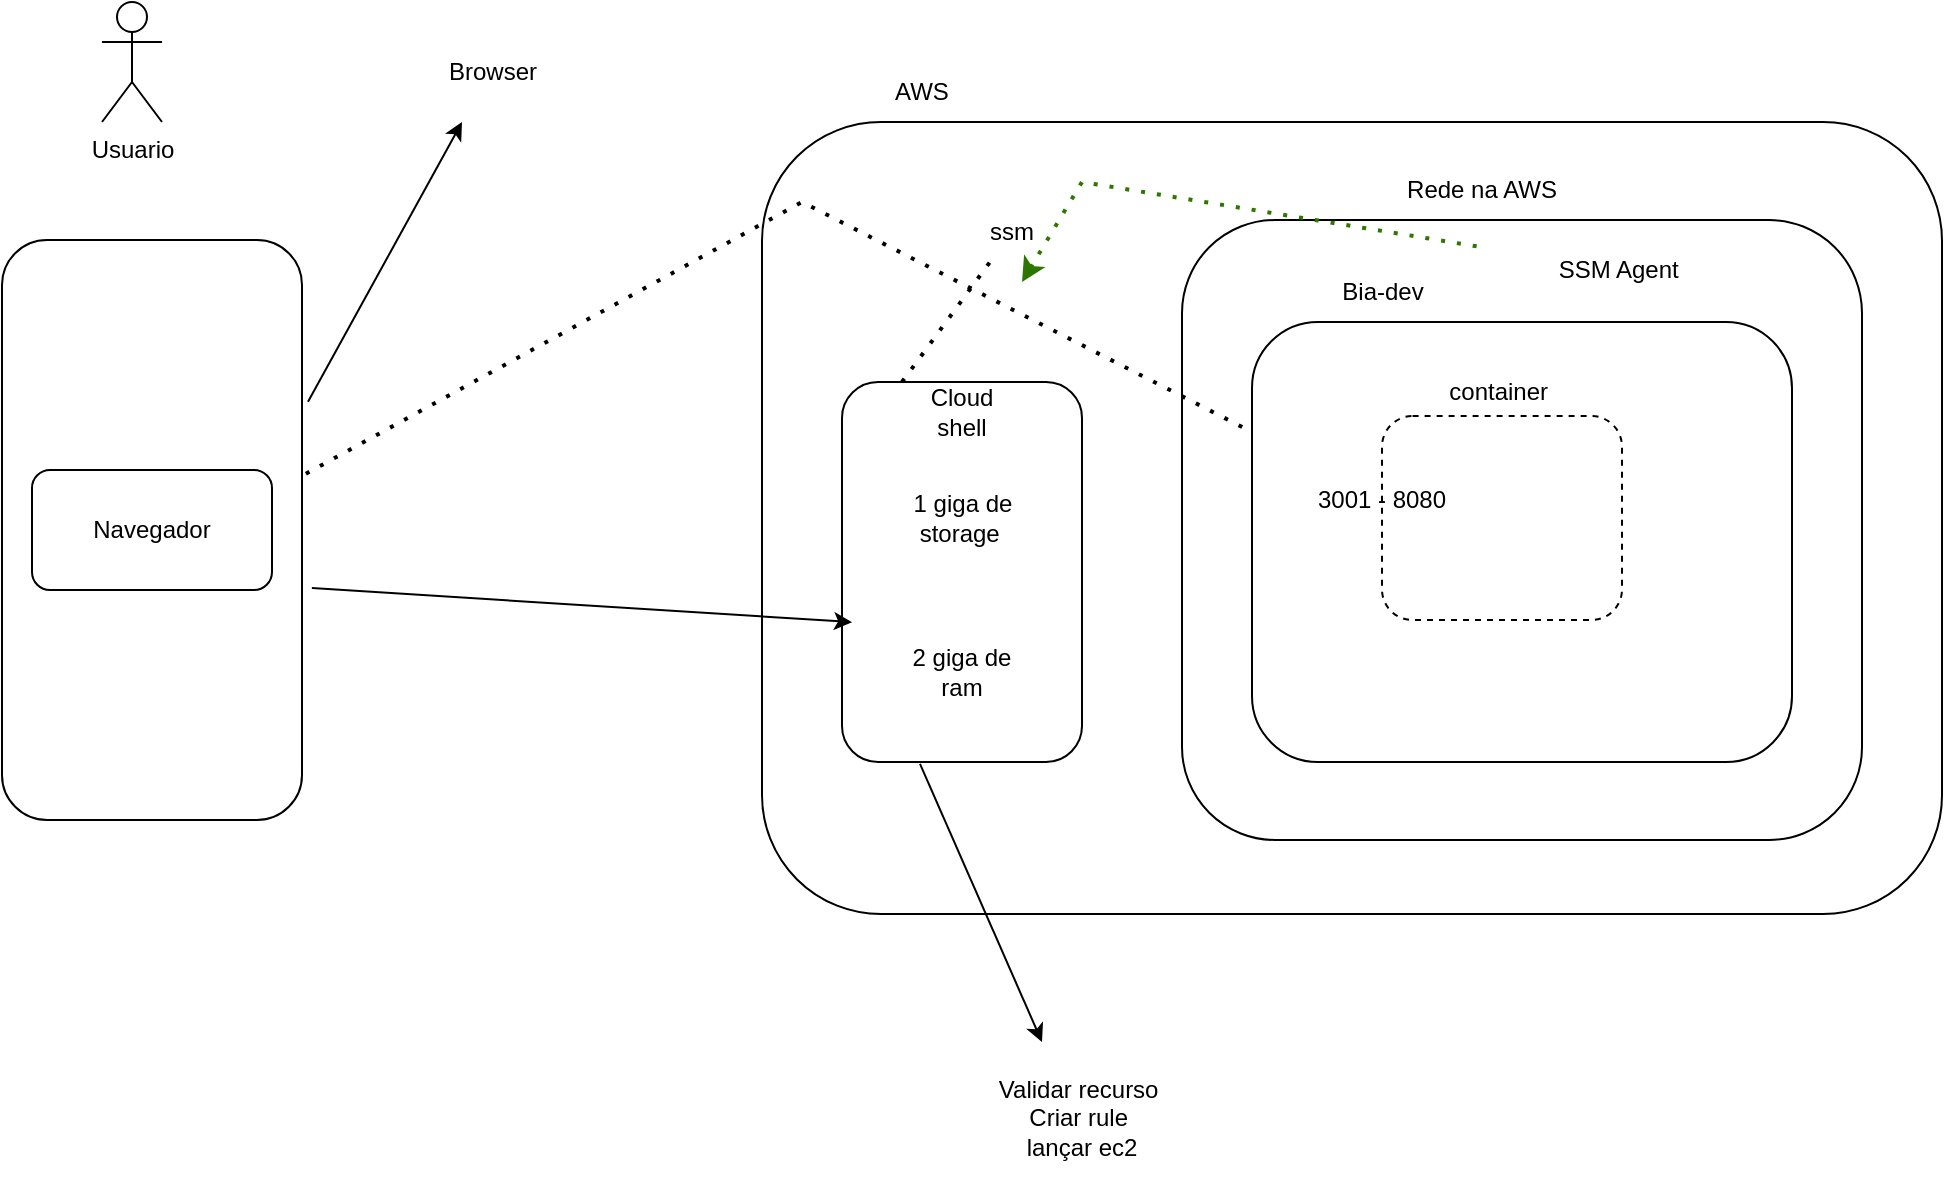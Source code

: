 <mxfile version="25.0.2">
  <diagram name="Provisionamento na aws" id="cRvSbZMj0kVbqhlh-2Od">
    <mxGraphModel dx="2056" dy="836" grid="1" gridSize="10" guides="1" tooltips="1" connect="1" arrows="1" fold="1" page="1" pageScale="1" pageWidth="1169" pageHeight="827" math="0" shadow="0">
      <root>
        <mxCell id="0" />
        <mxCell id="1" parent="0" />
        <mxCell id="S9O7igzcls7aCkLc2M0E-1" value="" style="rounded=1;whiteSpace=wrap;html=1;" vertex="1" parent="1">
          <mxGeometry x="80" y="269" width="150" height="290" as="geometry" />
        </mxCell>
        <mxCell id="S9O7igzcls7aCkLc2M0E-2" value="Navegador" style="rounded=1;whiteSpace=wrap;html=1;" vertex="1" parent="1">
          <mxGeometry x="95" y="384" width="120" height="60" as="geometry" />
        </mxCell>
        <mxCell id="S9O7igzcls7aCkLc2M0E-3" value="Usuario" style="shape=umlActor;verticalLabelPosition=bottom;verticalAlign=top;html=1;outlineConnect=0;" vertex="1" parent="1">
          <mxGeometry x="130" y="150" width="30" height="60" as="geometry" />
        </mxCell>
        <mxCell id="S9O7igzcls7aCkLc2M0E-4" value="" style="endArrow=classic;html=1;rounded=0;exitX=1.02;exitY=0.279;exitDx=0;exitDy=0;exitPerimeter=0;" edge="1" parent="1" source="S9O7igzcls7aCkLc2M0E-1">
          <mxGeometry width="50" height="50" relative="1" as="geometry">
            <mxPoint x="320" y="270" as="sourcePoint" />
            <mxPoint x="310" y="210" as="targetPoint" />
          </mxGeometry>
        </mxCell>
        <mxCell id="S9O7igzcls7aCkLc2M0E-5" value="Browser" style="text;html=1;align=center;verticalAlign=middle;resizable=0;points=[];autosize=1;strokeColor=none;fillColor=none;" vertex="1" parent="1">
          <mxGeometry x="290" y="170" width="70" height="30" as="geometry" />
        </mxCell>
        <mxCell id="S9O7igzcls7aCkLc2M0E-6" value="" style="rounded=1;whiteSpace=wrap;html=1;" vertex="1" parent="1">
          <mxGeometry x="460" y="210" width="590" height="396" as="geometry" />
        </mxCell>
        <mxCell id="S9O7igzcls7aCkLc2M0E-7" value="AWS" style="text;html=1;align=center;verticalAlign=middle;whiteSpace=wrap;rounded=0;" vertex="1" parent="1">
          <mxGeometry x="510" y="180" width="60" height="30" as="geometry" />
        </mxCell>
        <mxCell id="S9O7igzcls7aCkLc2M0E-8" value="" style="rounded=1;whiteSpace=wrap;html=1;" vertex="1" parent="1">
          <mxGeometry x="670" y="259" width="340" height="310" as="geometry" />
        </mxCell>
        <mxCell id="S9O7igzcls7aCkLc2M0E-9" value="Rede na AWS" style="text;html=1;align=center;verticalAlign=middle;whiteSpace=wrap;rounded=0;" vertex="1" parent="1">
          <mxGeometry x="740" y="229" width="160" height="30" as="geometry" />
        </mxCell>
        <mxCell id="S9O7igzcls7aCkLc2M0E-10" value="" style="rounded=1;whiteSpace=wrap;html=1;" vertex="1" parent="1">
          <mxGeometry x="500" y="340" width="120" height="190" as="geometry" />
        </mxCell>
        <mxCell id="S9O7igzcls7aCkLc2M0E-11" value="Cloud shell" style="text;html=1;align=center;verticalAlign=middle;whiteSpace=wrap;rounded=0;" vertex="1" parent="1">
          <mxGeometry x="530" y="340" width="60" height="30" as="geometry" />
        </mxCell>
        <mxCell id="S9O7igzcls7aCkLc2M0E-13" value="" style="endArrow=classic;html=1;rounded=0;exitX=1.033;exitY=0.6;exitDx=0;exitDy=0;exitPerimeter=0;entryX=0.042;entryY=0.632;entryDx=0;entryDy=0;entryPerimeter=0;" edge="1" parent="1" source="S9O7igzcls7aCkLc2M0E-1" target="S9O7igzcls7aCkLc2M0E-10">
          <mxGeometry width="50" height="50" relative="1" as="geometry">
            <mxPoint x="340" y="530" as="sourcePoint" />
            <mxPoint x="390" y="480" as="targetPoint" />
          </mxGeometry>
        </mxCell>
        <mxCell id="S9O7igzcls7aCkLc2M0E-15" value="" style="rounded=1;whiteSpace=wrap;html=1;" vertex="1" parent="1">
          <mxGeometry x="705" y="310" width="270" height="220" as="geometry" />
        </mxCell>
        <mxCell id="S9O7igzcls7aCkLc2M0E-17" value="Bia-dev" style="text;html=1;align=center;verticalAlign=middle;resizable=0;points=[];autosize=1;strokeColor=none;fillColor=none;" vertex="1" parent="1">
          <mxGeometry x="740" y="280" width="60" height="30" as="geometry" />
        </mxCell>
        <mxCell id="S9O7igzcls7aCkLc2M0E-18" value="1 giga de storage&amp;nbsp;" style="text;html=1;align=center;verticalAlign=middle;whiteSpace=wrap;rounded=0;" vertex="1" parent="1">
          <mxGeometry x="512.5" y="393" width="95" height="30" as="geometry" />
        </mxCell>
        <mxCell id="S9O7igzcls7aCkLc2M0E-19" value="2 giga de ram" style="text;html=1;align=center;verticalAlign=middle;whiteSpace=wrap;rounded=0;" vertex="1" parent="1">
          <mxGeometry x="530" y="470" width="60" height="30" as="geometry" />
        </mxCell>
        <mxCell id="S9O7igzcls7aCkLc2M0E-20" value="" style="endArrow=none;dashed=1;html=1;dashPattern=1 3;strokeWidth=2;rounded=0;exitX=1.013;exitY=0.403;exitDx=0;exitDy=0;exitPerimeter=0;entryX=0;entryY=0.25;entryDx=0;entryDy=0;" edge="1" parent="1" source="S9O7igzcls7aCkLc2M0E-1" target="S9O7igzcls7aCkLc2M0E-15">
          <mxGeometry width="50" height="50" relative="1" as="geometry">
            <mxPoint x="320" y="370" as="sourcePoint" />
            <mxPoint x="370" y="320" as="targetPoint" />
            <Array as="points">
              <mxPoint x="480" y="250" />
            </Array>
          </mxGeometry>
        </mxCell>
        <mxCell id="S9O7igzcls7aCkLc2M0E-21" value="" style="rounded=1;whiteSpace=wrap;html=1;dashed=1;" vertex="1" parent="1">
          <mxGeometry x="770" y="357" width="120" height="102" as="geometry" />
        </mxCell>
        <mxCell id="S9O7igzcls7aCkLc2M0E-22" value="" style="endArrow=classic;html=1;rounded=0;exitX=0.325;exitY=1.005;exitDx=0;exitDy=0;exitPerimeter=0;" edge="1" parent="1" source="S9O7igzcls7aCkLc2M0E-10">
          <mxGeometry width="50" height="50" relative="1" as="geometry">
            <mxPoint x="550" y="720" as="sourcePoint" />
            <mxPoint x="600" y="670" as="targetPoint" />
          </mxGeometry>
        </mxCell>
        <mxCell id="S9O7igzcls7aCkLc2M0E-23" value="Validar recurso&amp;nbsp;&lt;div&gt;Criar rule&amp;nbsp;&lt;/div&gt;&lt;div&gt;lançar ec2&lt;br&gt;&lt;div&gt;&lt;br&gt;&lt;/div&gt;&lt;/div&gt;" style="text;html=1;align=center;verticalAlign=middle;whiteSpace=wrap;rounded=0;" vertex="1" parent="1">
          <mxGeometry x="550" y="700" width="140" height="30" as="geometry" />
        </mxCell>
        <mxCell id="S9O7igzcls7aCkLc2M0E-24" value="3001 - 8080" style="text;html=1;align=center;verticalAlign=middle;whiteSpace=wrap;rounded=0;" vertex="1" parent="1">
          <mxGeometry x="720" y="384" width="100" height="30" as="geometry" />
        </mxCell>
        <mxCell id="S9O7igzcls7aCkLc2M0E-26" value="container&amp;nbsp;" style="text;html=1;align=center;verticalAlign=middle;whiteSpace=wrap;rounded=0;" vertex="1" parent="1">
          <mxGeometry x="800" y="330" width="60" height="30" as="geometry" />
        </mxCell>
        <mxCell id="S9O7igzcls7aCkLc2M0E-27" value="SSM Agent&amp;nbsp;" style="text;html=1;align=center;verticalAlign=middle;whiteSpace=wrap;rounded=0;" vertex="1" parent="1">
          <mxGeometry x="820" y="269" width="140" height="30" as="geometry" />
        </mxCell>
        <mxCell id="S9O7igzcls7aCkLc2M0E-28" value="" style="endArrow=none;dashed=1;html=1;dashPattern=1 3;strokeWidth=2;rounded=0;startArrow=classic;startFill=1;fillColor=#60a917;strokeColor=#2D7600;" edge="1" parent="1" target="S9O7igzcls7aCkLc2M0E-27">
          <mxGeometry width="50" height="50" relative="1" as="geometry">
            <mxPoint x="590" y="290" as="sourcePoint" />
            <mxPoint x="607.5" y="290" as="targetPoint" />
            <Array as="points">
              <mxPoint x="620" y="240" />
            </Array>
          </mxGeometry>
        </mxCell>
        <mxCell id="S9O7igzcls7aCkLc2M0E-29" value="ssm" style="text;html=1;align=center;verticalAlign=middle;whiteSpace=wrap;rounded=0;" vertex="1" parent="1">
          <mxGeometry x="555" y="250" width="60" height="30" as="geometry" />
        </mxCell>
        <mxCell id="S9O7igzcls7aCkLc2M0E-30" value="" style="endArrow=none;dashed=1;html=1;dashPattern=1 3;strokeWidth=2;rounded=0;" edge="1" parent="1" target="S9O7igzcls7aCkLc2M0E-29">
          <mxGeometry width="50" height="50" relative="1" as="geometry">
            <mxPoint x="530" y="340" as="sourcePoint" />
            <mxPoint x="480" y="370" as="targetPoint" />
          </mxGeometry>
        </mxCell>
      </root>
    </mxGraphModel>
  </diagram>
</mxfile>
